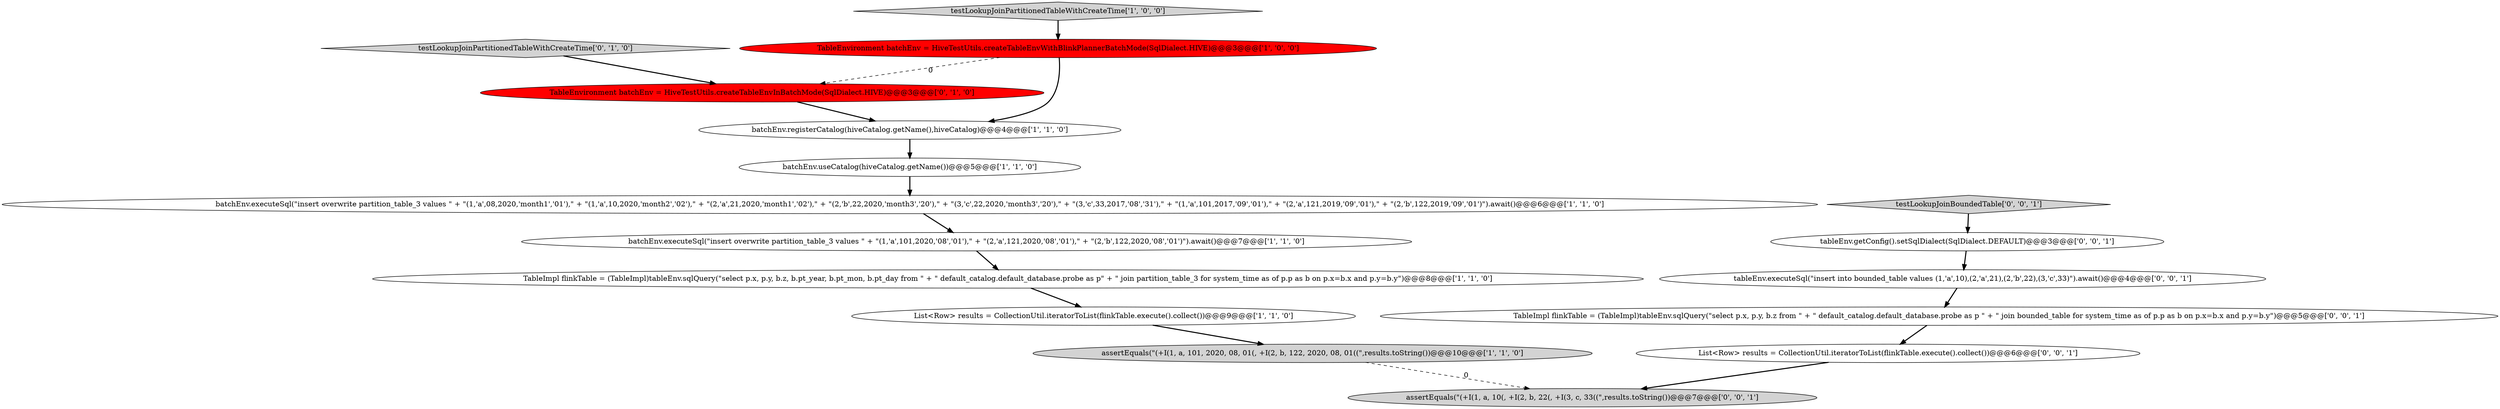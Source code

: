 digraph {
12 [style = filled, label = "tableEnv.executeSql(\"insert into bounded_table values (1,'a',10),(2,'a',21),(2,'b',22),(3,'c',33)\").await()@@@4@@@['0', '0', '1']", fillcolor = white, shape = ellipse image = "AAA0AAABBB3BBB"];
10 [style = filled, label = "testLookupJoinPartitionedTableWithCreateTime['0', '1', '0']", fillcolor = lightgray, shape = diamond image = "AAA0AAABBB2BBB"];
11 [style = filled, label = "List<Row> results = CollectionUtil.iteratorToList(flinkTable.execute().collect())@@@6@@@['0', '0', '1']", fillcolor = white, shape = ellipse image = "AAA0AAABBB3BBB"];
13 [style = filled, label = "testLookupJoinBoundedTable['0', '0', '1']", fillcolor = lightgray, shape = diamond image = "AAA0AAABBB3BBB"];
14 [style = filled, label = "TableImpl flinkTable = (TableImpl)tableEnv.sqlQuery(\"select p.x, p.y, b.z from \" + \" default_catalog.default_database.probe as p \" + \" join bounded_table for system_time as of p.p as b on p.x=b.x and p.y=b.y\")@@@5@@@['0', '0', '1']", fillcolor = white, shape = ellipse image = "AAA0AAABBB3BBB"];
4 [style = filled, label = "testLookupJoinPartitionedTableWithCreateTime['1', '0', '0']", fillcolor = lightgray, shape = diamond image = "AAA0AAABBB1BBB"];
6 [style = filled, label = "List<Row> results = CollectionUtil.iteratorToList(flinkTable.execute().collect())@@@9@@@['1', '1', '0']", fillcolor = white, shape = ellipse image = "AAA0AAABBB1BBB"];
0 [style = filled, label = "TableImpl flinkTable = (TableImpl)tableEnv.sqlQuery(\"select p.x, p.y, b.z, b.pt_year, b.pt_mon, b.pt_day from \" + \" default_catalog.default_database.probe as p\" + \" join partition_table_3 for system_time as of p.p as b on p.x=b.x and p.y=b.y\")@@@8@@@['1', '1', '0']", fillcolor = white, shape = ellipse image = "AAA0AAABBB1BBB"];
16 [style = filled, label = "assertEquals(\"(+I(1, a, 10(, +I(2, b, 22(, +I(3, c, 33((\",results.toString())@@@7@@@['0', '0', '1']", fillcolor = lightgray, shape = ellipse image = "AAA0AAABBB3BBB"];
8 [style = filled, label = "batchEnv.executeSql(\"insert overwrite partition_table_3 values \" + \"(1,'a',08,2020,'month1','01'),\" + \"(1,'a',10,2020,'month2','02'),\" + \"(2,'a',21,2020,'month1','02'),\" + \"(2,'b',22,2020,'month3','20'),\" + \"(3,'c',22,2020,'month3','20'),\" + \"(3,'c',33,2017,'08','31'),\" + \"(1,'a',101,2017,'09','01'),\" + \"(2,'a',121,2019,'09','01'),\" + \"(2,'b',122,2019,'09','01')\").await()@@@6@@@['1', '1', '0']", fillcolor = white, shape = ellipse image = "AAA0AAABBB1BBB"];
2 [style = filled, label = "assertEquals(\"(+I(1, a, 101, 2020, 08, 01(, +I(2, b, 122, 2020, 08, 01((\",results.toString())@@@10@@@['1', '1', '0']", fillcolor = lightgray, shape = ellipse image = "AAA0AAABBB1BBB"];
3 [style = filled, label = "TableEnvironment batchEnv = HiveTestUtils.createTableEnvWithBlinkPlannerBatchMode(SqlDialect.HIVE)@@@3@@@['1', '0', '0']", fillcolor = red, shape = ellipse image = "AAA1AAABBB1BBB"];
1 [style = filled, label = "batchEnv.registerCatalog(hiveCatalog.getName(),hiveCatalog)@@@4@@@['1', '1', '0']", fillcolor = white, shape = ellipse image = "AAA0AAABBB1BBB"];
9 [style = filled, label = "TableEnvironment batchEnv = HiveTestUtils.createTableEnvInBatchMode(SqlDialect.HIVE)@@@3@@@['0', '1', '0']", fillcolor = red, shape = ellipse image = "AAA1AAABBB2BBB"];
15 [style = filled, label = "tableEnv.getConfig().setSqlDialect(SqlDialect.DEFAULT)@@@3@@@['0', '0', '1']", fillcolor = white, shape = ellipse image = "AAA0AAABBB3BBB"];
7 [style = filled, label = "batchEnv.executeSql(\"insert overwrite partition_table_3 values \" + \"(1,'a',101,2020,'08','01'),\" + \"(2,'a',121,2020,'08','01'),\" + \"(2,'b',122,2020,'08','01')\").await()@@@7@@@['1', '1', '0']", fillcolor = white, shape = ellipse image = "AAA0AAABBB1BBB"];
5 [style = filled, label = "batchEnv.useCatalog(hiveCatalog.getName())@@@5@@@['1', '1', '0']", fillcolor = white, shape = ellipse image = "AAA0AAABBB1BBB"];
1->5 [style = bold, label=""];
11->16 [style = bold, label=""];
5->8 [style = bold, label=""];
4->3 [style = bold, label=""];
10->9 [style = bold, label=""];
7->0 [style = bold, label=""];
15->12 [style = bold, label=""];
13->15 [style = bold, label=""];
9->1 [style = bold, label=""];
3->1 [style = bold, label=""];
3->9 [style = dashed, label="0"];
0->6 [style = bold, label=""];
14->11 [style = bold, label=""];
2->16 [style = dashed, label="0"];
8->7 [style = bold, label=""];
12->14 [style = bold, label=""];
6->2 [style = bold, label=""];
}
